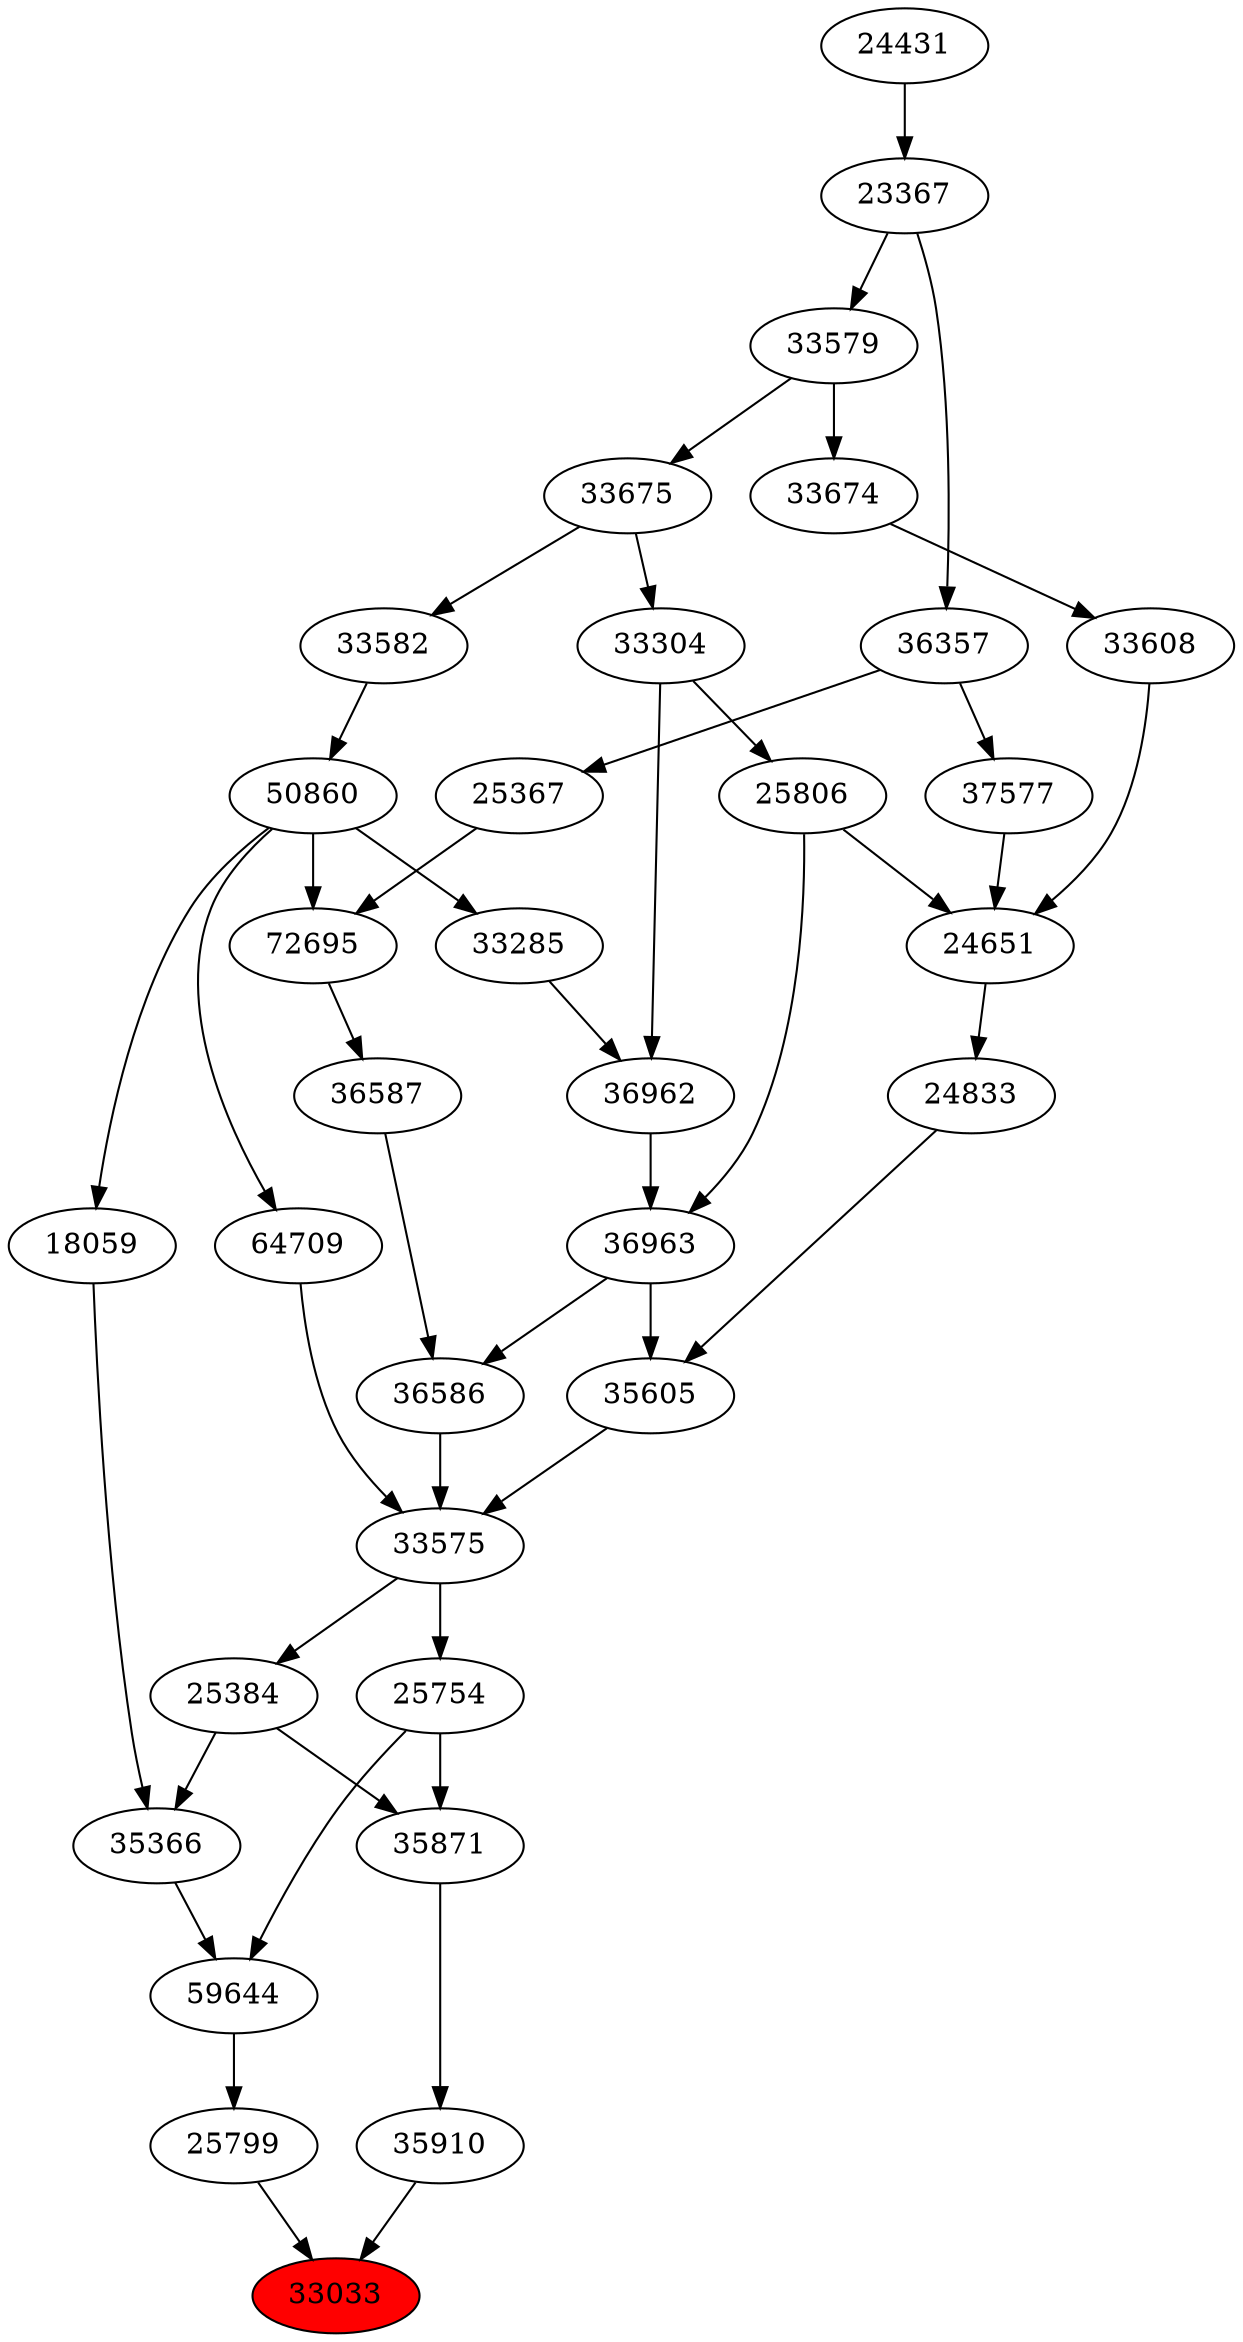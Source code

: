 strict digraph{ 
33033 [label="33033" fillcolor=red style=filled]
35910 -> 33033
25799 -> 33033
35910 [label="35910"]
35871 -> 35910
25799 [label="25799"]
59644 -> 25799
35871 [label="35871"]
25384 -> 35871
25754 -> 35871
59644 [label="59644"]
25754 -> 59644
35366 -> 59644
25384 [label="25384"]
33575 -> 25384
25754 [label="25754"]
33575 -> 25754
35366 [label="35366"]
25384 -> 35366
18059 -> 35366
33575 [label="33575"]
36586 -> 33575
35605 -> 33575
64709 -> 33575
18059 [label="18059"]
50860 -> 18059
36586 [label="36586"]
36587 -> 36586
36963 -> 36586
35605 [label="35605"]
24833 -> 35605
36963 -> 35605
64709 [label="64709"]
50860 -> 64709
50860 [label="50860"]
33582 -> 50860
36587 [label="36587"]
72695 -> 36587
36963 [label="36963"]
36962 -> 36963
25806 -> 36963
24833 [label="24833"]
24651 -> 24833
33582 [label="33582"]
33675 -> 33582
72695 [label="72695"]
50860 -> 72695
25367 -> 72695
36962 [label="36962"]
33285 -> 36962
33304 -> 36962
25806 [label="25806"]
33304 -> 25806
24651 [label="24651"]
25806 -> 24651
33608 -> 24651
37577 -> 24651
33675 [label="33675"]
33579 -> 33675
25367 [label="25367"]
36357 -> 25367
33285 [label="33285"]
50860 -> 33285
33304 [label="33304"]
33675 -> 33304
33608 [label="33608"]
33674 -> 33608
37577 [label="37577"]
36357 -> 37577
33579 [label="33579"]
23367 -> 33579
36357 [label="36357"]
23367 -> 36357
33674 [label="33674"]
33579 -> 33674
23367 [label="23367"]
24431 -> 23367
24431 [label="24431"]
}